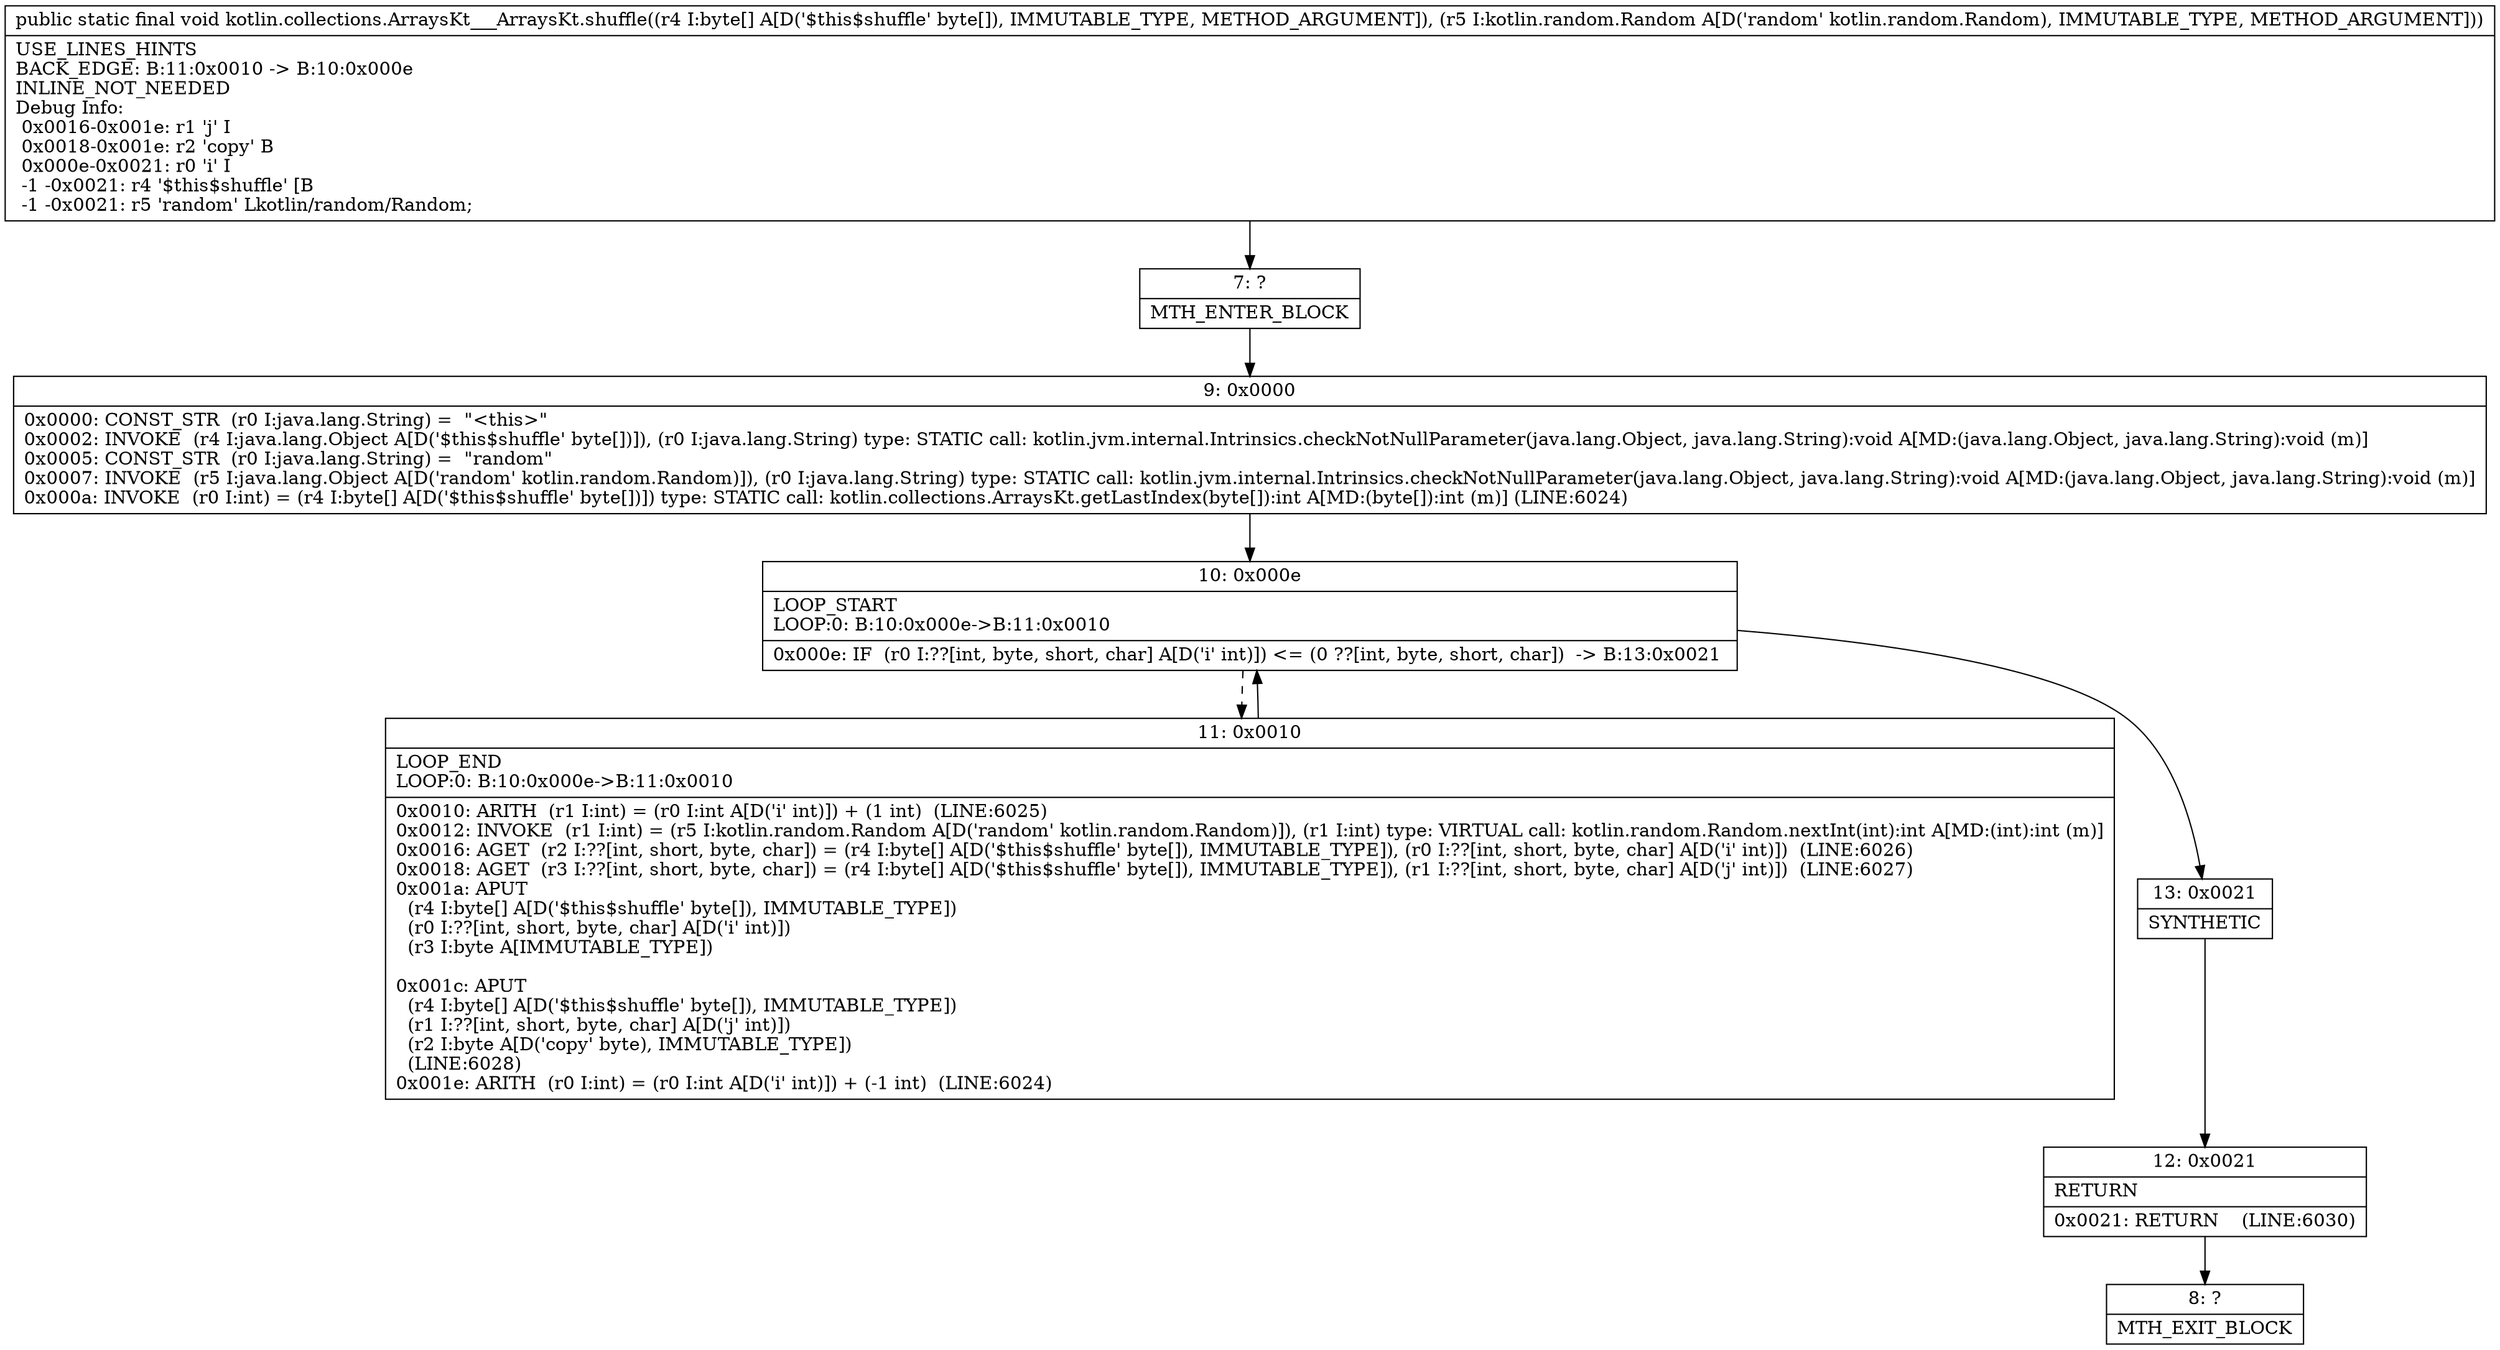 digraph "CFG forkotlin.collections.ArraysKt___ArraysKt.shuffle([BLkotlin\/random\/Random;)V" {
Node_7 [shape=record,label="{7\:\ ?|MTH_ENTER_BLOCK\l}"];
Node_9 [shape=record,label="{9\:\ 0x0000|0x0000: CONST_STR  (r0 I:java.lang.String) =  \"\<this\>\" \l0x0002: INVOKE  (r4 I:java.lang.Object A[D('$this$shuffle' byte[])]), (r0 I:java.lang.String) type: STATIC call: kotlin.jvm.internal.Intrinsics.checkNotNullParameter(java.lang.Object, java.lang.String):void A[MD:(java.lang.Object, java.lang.String):void (m)]\l0x0005: CONST_STR  (r0 I:java.lang.String) =  \"random\" \l0x0007: INVOKE  (r5 I:java.lang.Object A[D('random' kotlin.random.Random)]), (r0 I:java.lang.String) type: STATIC call: kotlin.jvm.internal.Intrinsics.checkNotNullParameter(java.lang.Object, java.lang.String):void A[MD:(java.lang.Object, java.lang.String):void (m)]\l0x000a: INVOKE  (r0 I:int) = (r4 I:byte[] A[D('$this$shuffle' byte[])]) type: STATIC call: kotlin.collections.ArraysKt.getLastIndex(byte[]):int A[MD:(byte[]):int (m)] (LINE:6024)\l}"];
Node_10 [shape=record,label="{10\:\ 0x000e|LOOP_START\lLOOP:0: B:10:0x000e\-\>B:11:0x0010\l|0x000e: IF  (r0 I:??[int, byte, short, char] A[D('i' int)]) \<= (0 ??[int, byte, short, char])  \-\> B:13:0x0021 \l}"];
Node_11 [shape=record,label="{11\:\ 0x0010|LOOP_END\lLOOP:0: B:10:0x000e\-\>B:11:0x0010\l|0x0010: ARITH  (r1 I:int) = (r0 I:int A[D('i' int)]) + (1 int)  (LINE:6025)\l0x0012: INVOKE  (r1 I:int) = (r5 I:kotlin.random.Random A[D('random' kotlin.random.Random)]), (r1 I:int) type: VIRTUAL call: kotlin.random.Random.nextInt(int):int A[MD:(int):int (m)]\l0x0016: AGET  (r2 I:??[int, short, byte, char]) = (r4 I:byte[] A[D('$this$shuffle' byte[]), IMMUTABLE_TYPE]), (r0 I:??[int, short, byte, char] A[D('i' int)])  (LINE:6026)\l0x0018: AGET  (r3 I:??[int, short, byte, char]) = (r4 I:byte[] A[D('$this$shuffle' byte[]), IMMUTABLE_TYPE]), (r1 I:??[int, short, byte, char] A[D('j' int)])  (LINE:6027)\l0x001a: APUT  \l  (r4 I:byte[] A[D('$this$shuffle' byte[]), IMMUTABLE_TYPE])\l  (r0 I:??[int, short, byte, char] A[D('i' int)])\l  (r3 I:byte A[IMMUTABLE_TYPE])\l \l0x001c: APUT  \l  (r4 I:byte[] A[D('$this$shuffle' byte[]), IMMUTABLE_TYPE])\l  (r1 I:??[int, short, byte, char] A[D('j' int)])\l  (r2 I:byte A[D('copy' byte), IMMUTABLE_TYPE])\l  (LINE:6028)\l0x001e: ARITH  (r0 I:int) = (r0 I:int A[D('i' int)]) + (\-1 int)  (LINE:6024)\l}"];
Node_13 [shape=record,label="{13\:\ 0x0021|SYNTHETIC\l}"];
Node_12 [shape=record,label="{12\:\ 0x0021|RETURN\l|0x0021: RETURN    (LINE:6030)\l}"];
Node_8 [shape=record,label="{8\:\ ?|MTH_EXIT_BLOCK\l}"];
MethodNode[shape=record,label="{public static final void kotlin.collections.ArraysKt___ArraysKt.shuffle((r4 I:byte[] A[D('$this$shuffle' byte[]), IMMUTABLE_TYPE, METHOD_ARGUMENT]), (r5 I:kotlin.random.Random A[D('random' kotlin.random.Random), IMMUTABLE_TYPE, METHOD_ARGUMENT]))  | USE_LINES_HINTS\lBACK_EDGE: B:11:0x0010 \-\> B:10:0x000e\lINLINE_NOT_NEEDED\lDebug Info:\l  0x0016\-0x001e: r1 'j' I\l  0x0018\-0x001e: r2 'copy' B\l  0x000e\-0x0021: r0 'i' I\l  \-1 \-0x0021: r4 '$this$shuffle' [B\l  \-1 \-0x0021: r5 'random' Lkotlin\/random\/Random;\l}"];
MethodNode -> Node_7;Node_7 -> Node_9;
Node_9 -> Node_10;
Node_10 -> Node_11[style=dashed];
Node_10 -> Node_13;
Node_11 -> Node_10;
Node_13 -> Node_12;
Node_12 -> Node_8;
}

